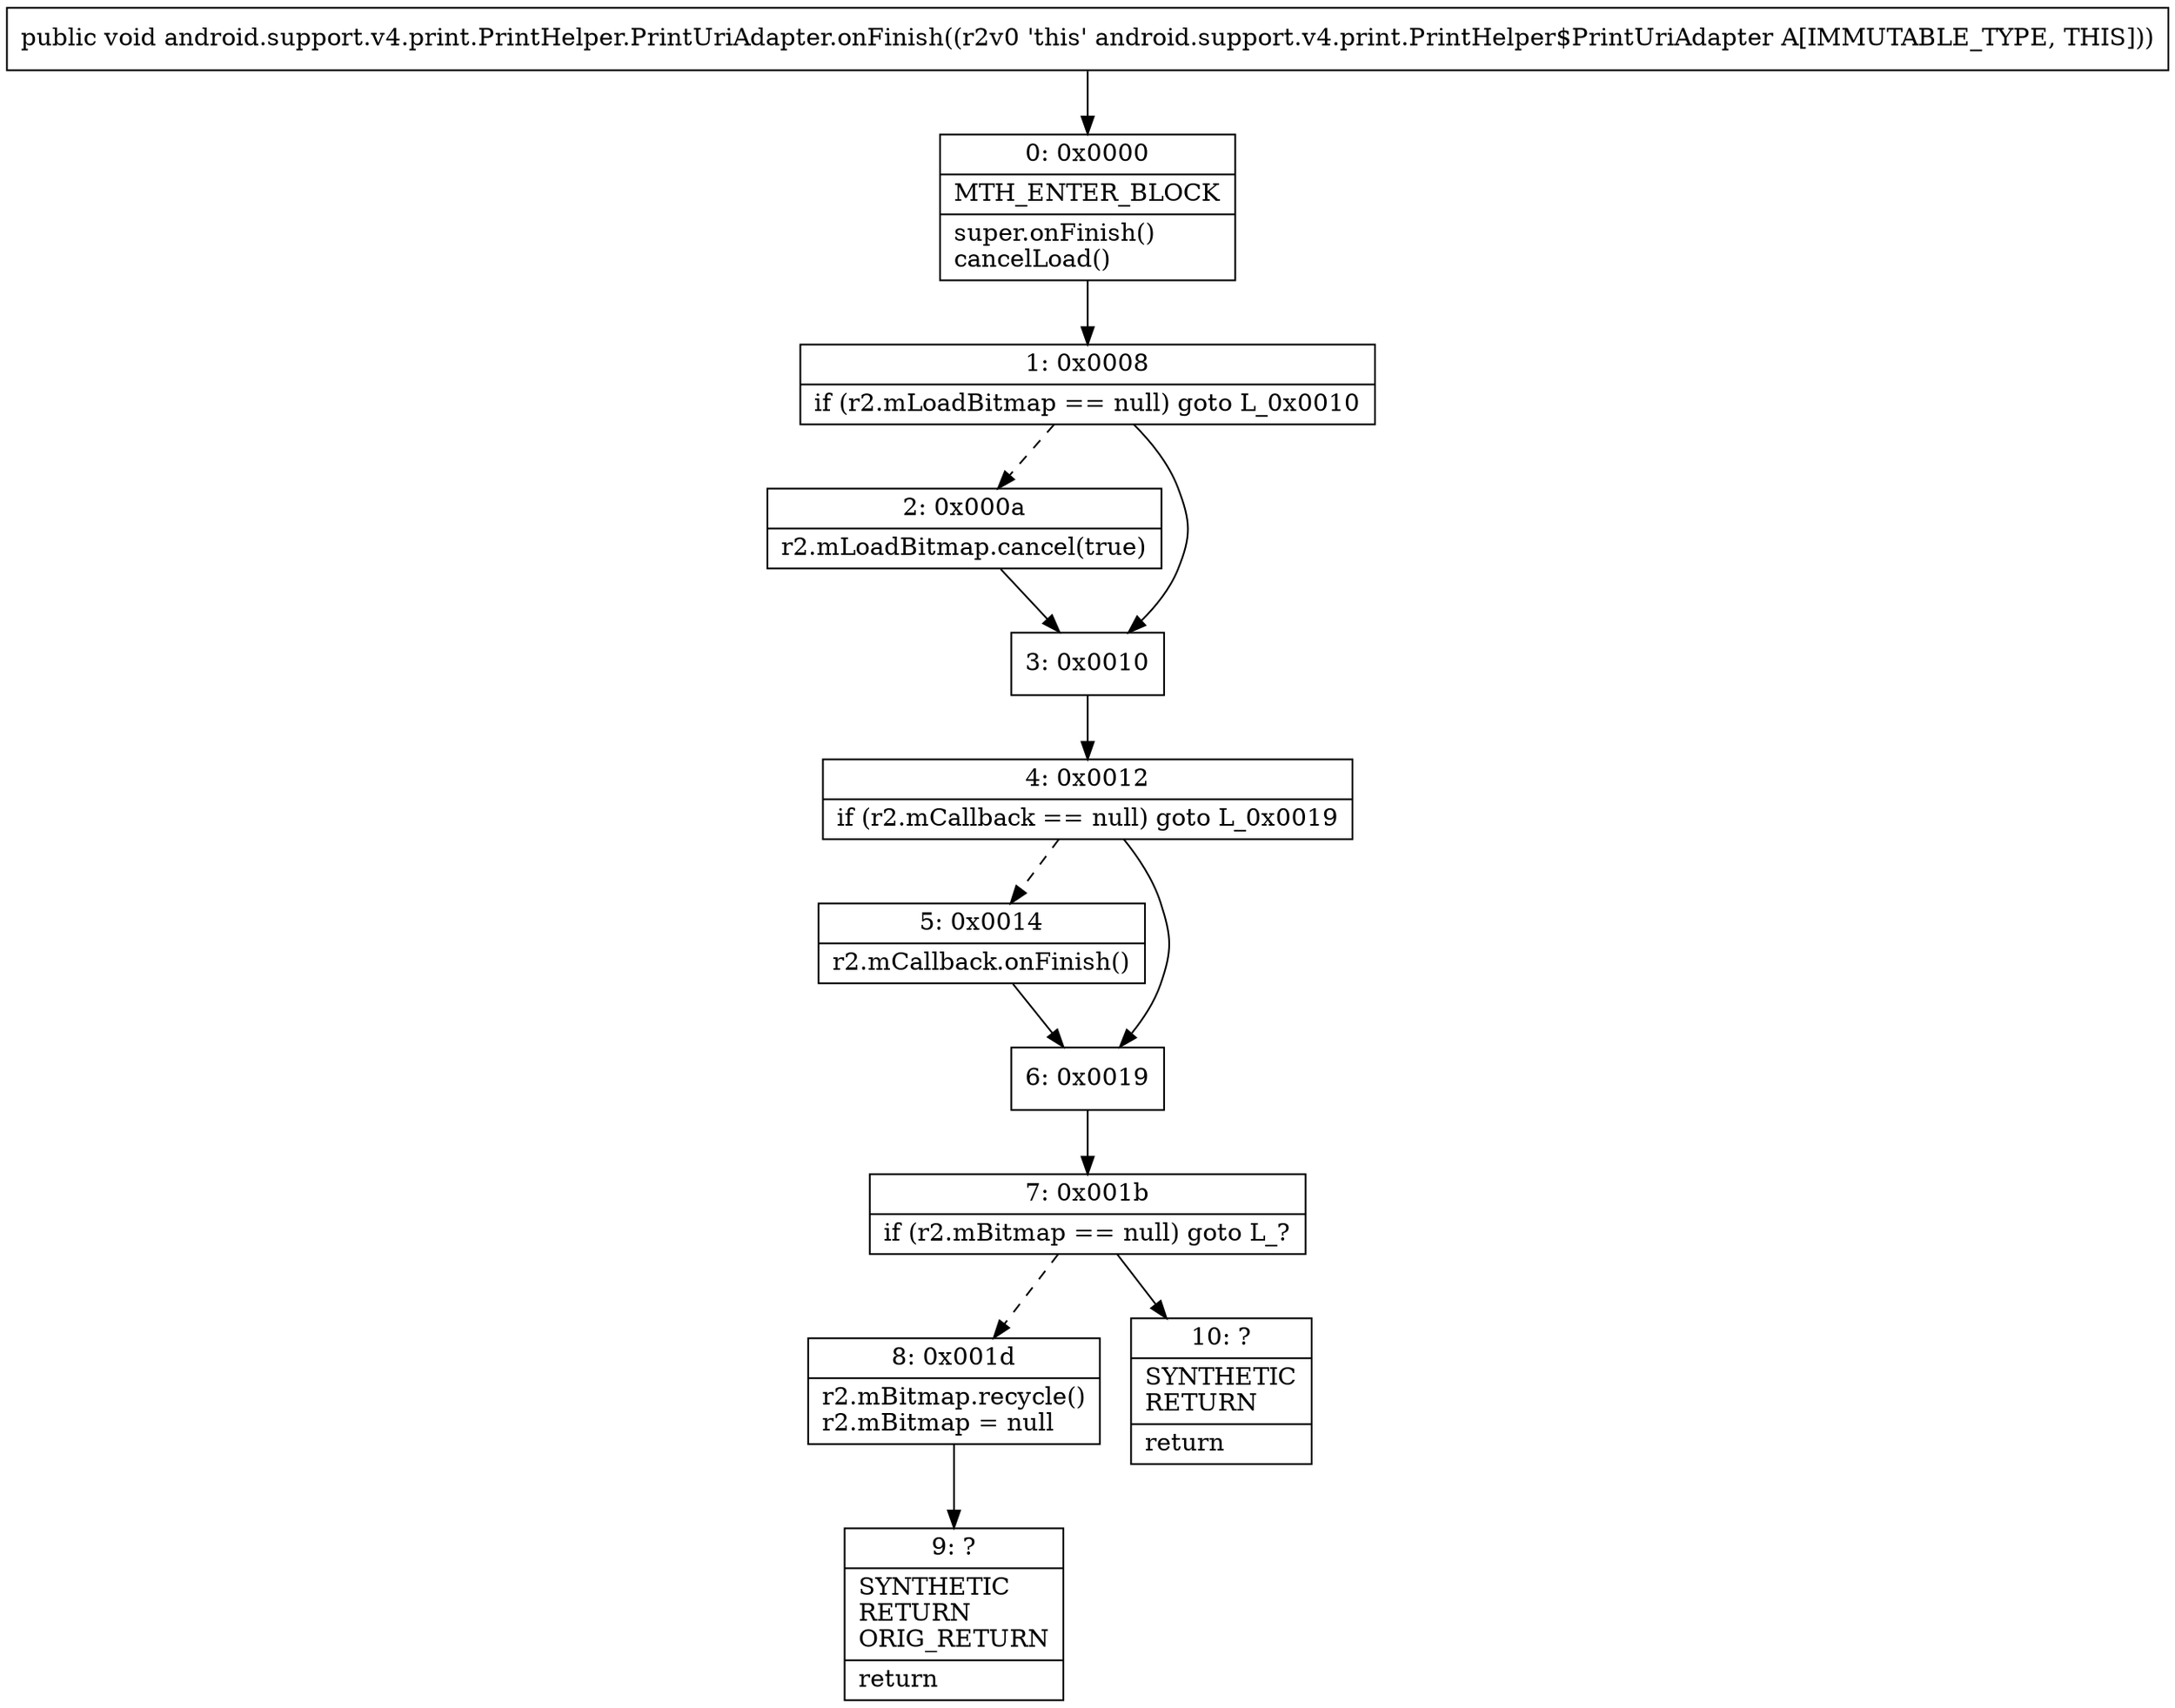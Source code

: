 digraph "CFG forandroid.support.v4.print.PrintHelper.PrintUriAdapter.onFinish()V" {
Node_0 [shape=record,label="{0\:\ 0x0000|MTH_ENTER_BLOCK\l|super.onFinish()\lcancelLoad()\l}"];
Node_1 [shape=record,label="{1\:\ 0x0008|if (r2.mLoadBitmap == null) goto L_0x0010\l}"];
Node_2 [shape=record,label="{2\:\ 0x000a|r2.mLoadBitmap.cancel(true)\l}"];
Node_3 [shape=record,label="{3\:\ 0x0010}"];
Node_4 [shape=record,label="{4\:\ 0x0012|if (r2.mCallback == null) goto L_0x0019\l}"];
Node_5 [shape=record,label="{5\:\ 0x0014|r2.mCallback.onFinish()\l}"];
Node_6 [shape=record,label="{6\:\ 0x0019}"];
Node_7 [shape=record,label="{7\:\ 0x001b|if (r2.mBitmap == null) goto L_?\l}"];
Node_8 [shape=record,label="{8\:\ 0x001d|r2.mBitmap.recycle()\lr2.mBitmap = null\l}"];
Node_9 [shape=record,label="{9\:\ ?|SYNTHETIC\lRETURN\lORIG_RETURN\l|return\l}"];
Node_10 [shape=record,label="{10\:\ ?|SYNTHETIC\lRETURN\l|return\l}"];
MethodNode[shape=record,label="{public void android.support.v4.print.PrintHelper.PrintUriAdapter.onFinish((r2v0 'this' android.support.v4.print.PrintHelper$PrintUriAdapter A[IMMUTABLE_TYPE, THIS])) }"];
MethodNode -> Node_0;
Node_0 -> Node_1;
Node_1 -> Node_2[style=dashed];
Node_1 -> Node_3;
Node_2 -> Node_3;
Node_3 -> Node_4;
Node_4 -> Node_5[style=dashed];
Node_4 -> Node_6;
Node_5 -> Node_6;
Node_6 -> Node_7;
Node_7 -> Node_8[style=dashed];
Node_7 -> Node_10;
Node_8 -> Node_9;
}

